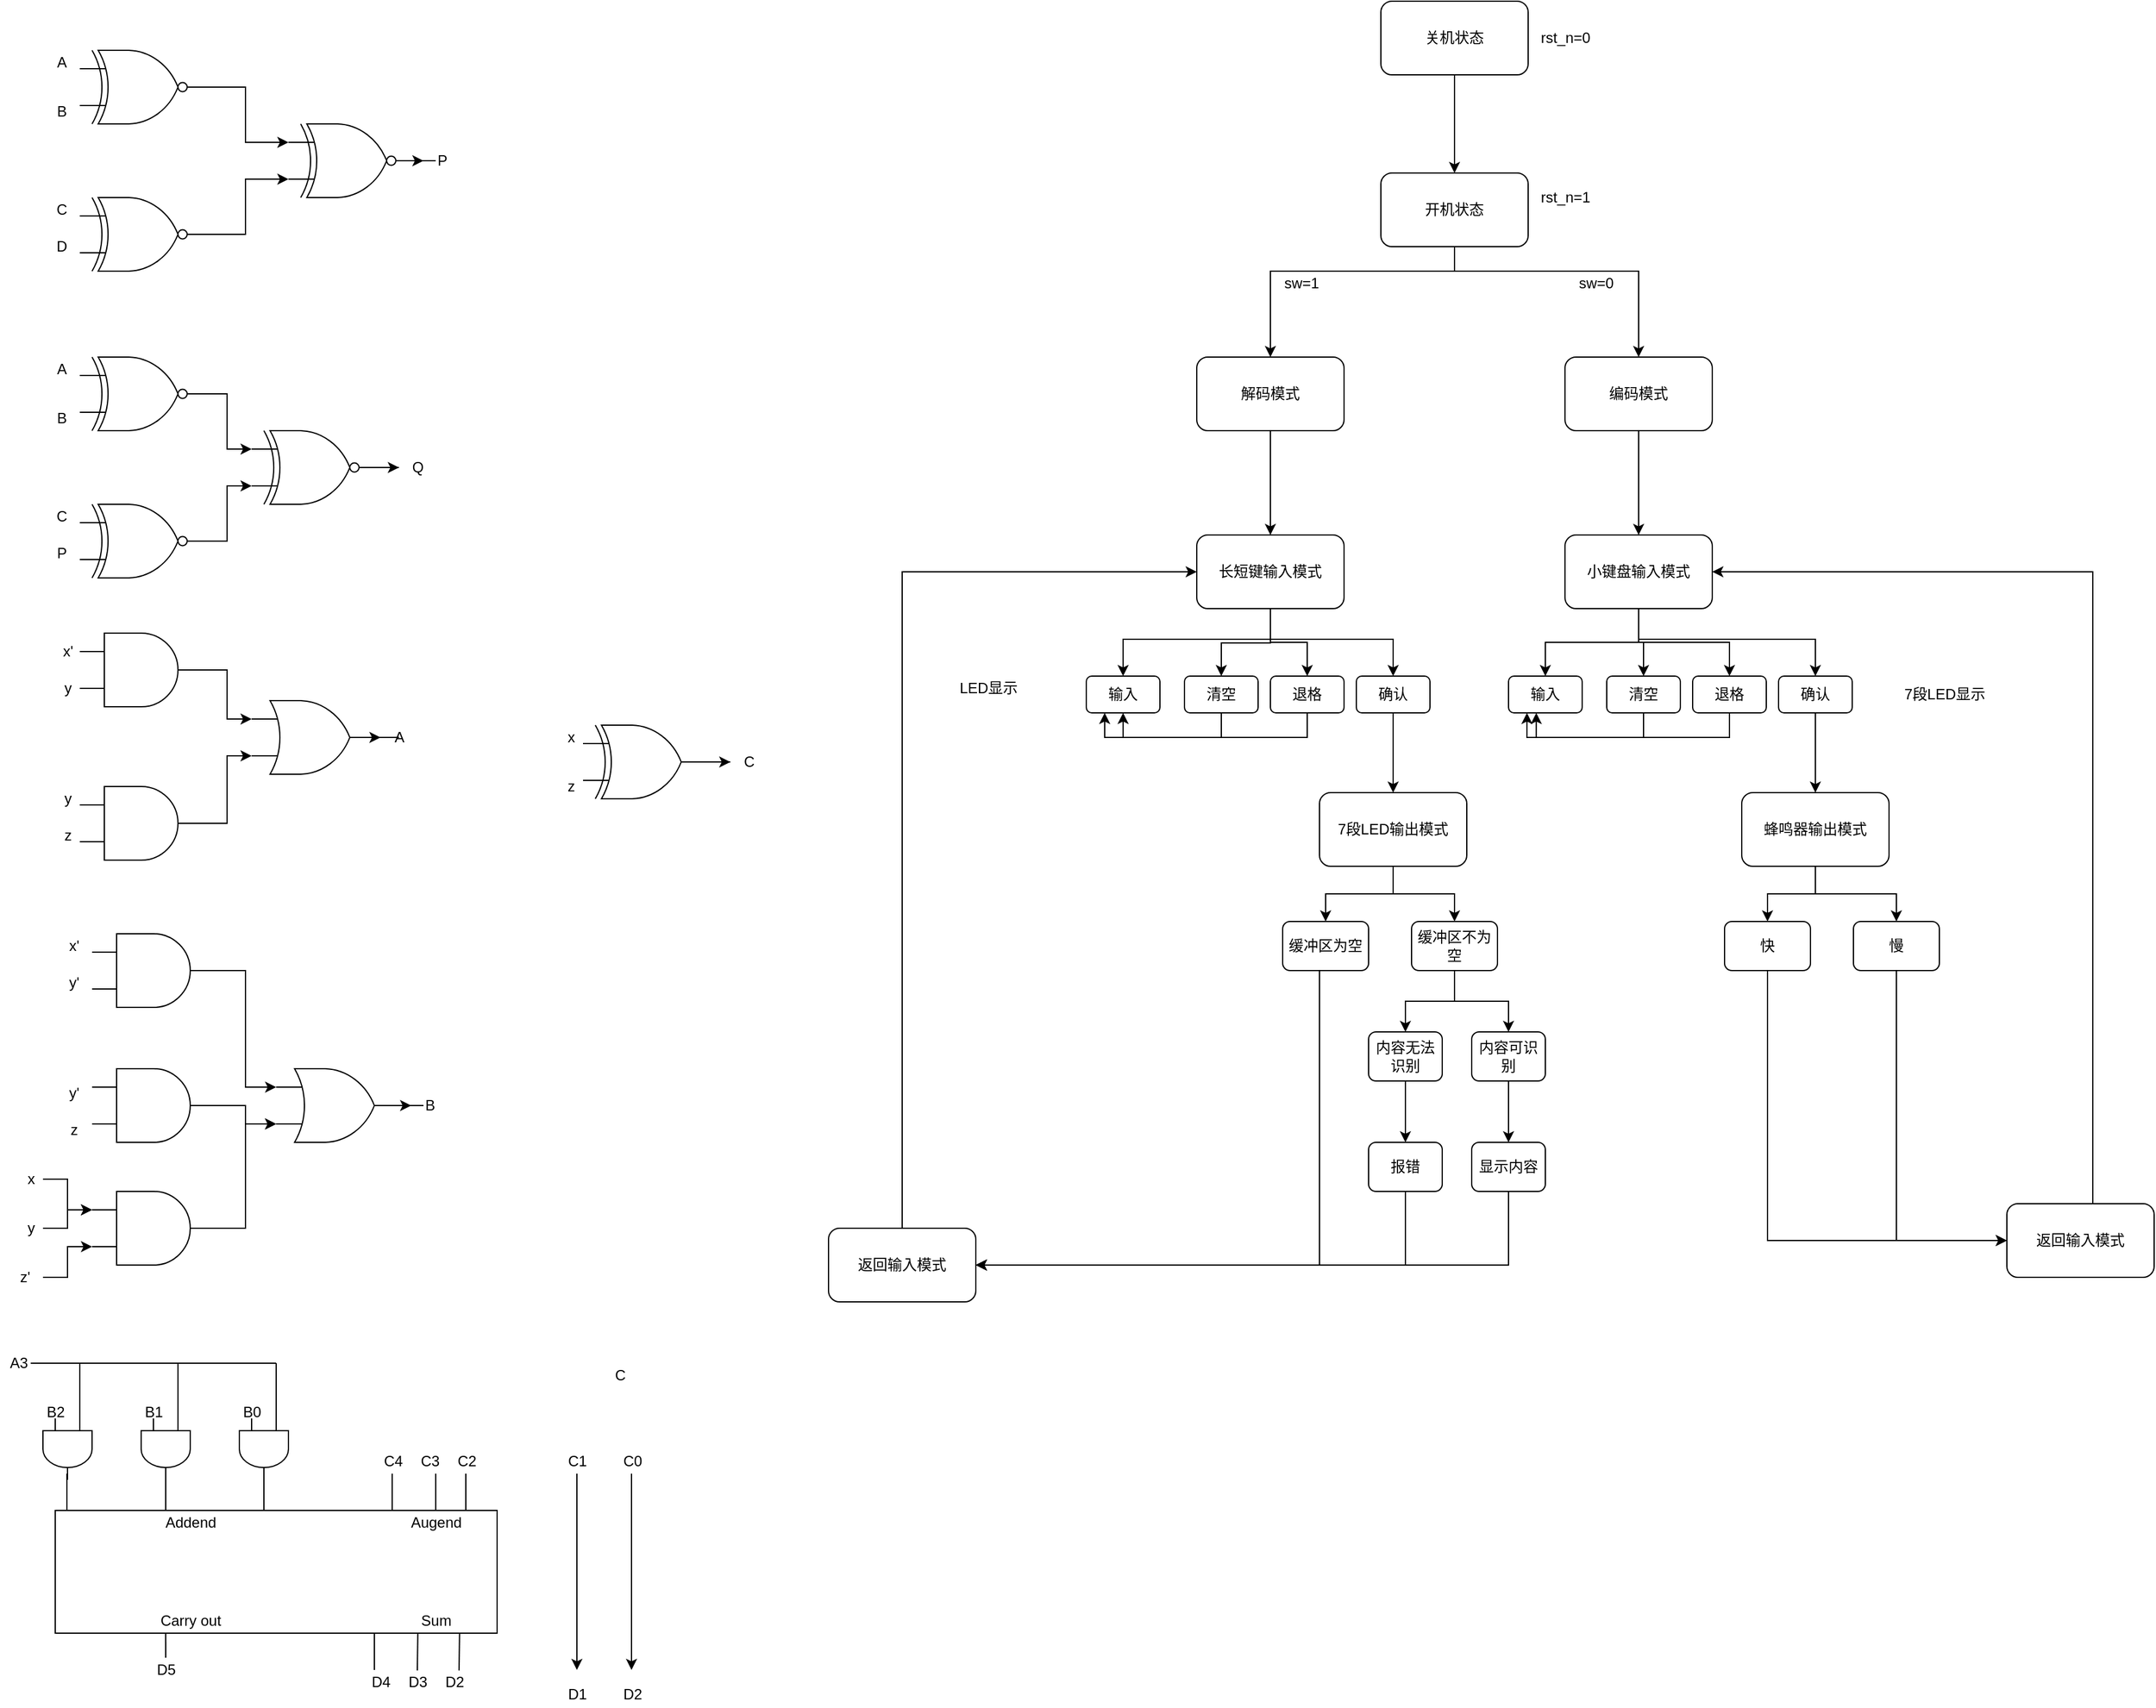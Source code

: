 <mxfile version="15.8.9" type="github">
  <diagram id="HOyGqZg31SvVwOIPDmei" name="Page-1">
    <mxGraphModel dx="1887" dy="556" grid="1" gridSize="10" guides="1" tooltips="1" connect="1" arrows="1" fold="1" page="1" pageScale="1" pageWidth="827" pageHeight="1169" math="0" shadow="0">
      <root>
        <mxCell id="0" />
        <mxCell id="1" parent="0" />
        <mxCell id="2spypk5fZ_alFXh8XVKF-3" value="" style="edgeStyle=orthogonalEdgeStyle;rounded=0;orthogonalLoop=1;jettySize=auto;html=1;" parent="1" source="2spypk5fZ_alFXh8XVKF-1" target="2spypk5fZ_alFXh8XVKF-2" edge="1">
          <mxGeometry relative="1" as="geometry" />
        </mxCell>
        <mxCell id="2spypk5fZ_alFXh8XVKF-1" value="关机状态" style="rounded=1;whiteSpace=wrap;html=1;" parent="1" vertex="1">
          <mxGeometry x="310" y="90" width="120" height="60" as="geometry" />
        </mxCell>
        <mxCell id="2spypk5fZ_alFXh8XVKF-8" style="edgeStyle=orthogonalEdgeStyle;rounded=0;orthogonalLoop=1;jettySize=auto;html=1;entryX=0.5;entryY=0;entryDx=0;entryDy=0;" parent="1" source="2spypk5fZ_alFXh8XVKF-2" target="2spypk5fZ_alFXh8XVKF-6" edge="1">
          <mxGeometry relative="1" as="geometry">
            <Array as="points">
              <mxPoint x="370" y="310" />
              <mxPoint x="220" y="310" />
            </Array>
          </mxGeometry>
        </mxCell>
        <mxCell id="2spypk5fZ_alFXh8XVKF-9" style="edgeStyle=orthogonalEdgeStyle;rounded=0;orthogonalLoop=1;jettySize=auto;html=1;entryX=0.5;entryY=0;entryDx=0;entryDy=0;" parent="1" source="2spypk5fZ_alFXh8XVKF-2" target="2spypk5fZ_alFXh8XVKF-7" edge="1">
          <mxGeometry relative="1" as="geometry">
            <Array as="points">
              <mxPoint x="370" y="310" />
              <mxPoint x="520" y="310" />
              <mxPoint x="520" y="380" />
            </Array>
          </mxGeometry>
        </mxCell>
        <mxCell id="2spypk5fZ_alFXh8XVKF-2" value="开机状态" style="whiteSpace=wrap;html=1;rounded=1;" parent="1" vertex="1">
          <mxGeometry x="310" y="230" width="120" height="60" as="geometry" />
        </mxCell>
        <mxCell id="2spypk5fZ_alFXh8XVKF-4" value="rst_n=0" style="text;html=1;align=center;verticalAlign=middle;resizable=0;points=[];autosize=1;strokeColor=none;fillColor=none;" parent="1" vertex="1">
          <mxGeometry x="430" y="110" width="60" height="20" as="geometry" />
        </mxCell>
        <mxCell id="2spypk5fZ_alFXh8XVKF-5" value="rst_n=1" style="text;html=1;align=center;verticalAlign=middle;resizable=0;points=[];autosize=1;strokeColor=none;fillColor=none;" parent="1" vertex="1">
          <mxGeometry x="430" y="240" width="60" height="20" as="geometry" />
        </mxCell>
        <mxCell id="2spypk5fZ_alFXh8XVKF-15" style="edgeStyle=orthogonalEdgeStyle;rounded=0;orthogonalLoop=1;jettySize=auto;html=1;entryX=0.5;entryY=0;entryDx=0;entryDy=0;" parent="1" source="2spypk5fZ_alFXh8XVKF-6" target="2spypk5fZ_alFXh8XVKF-12" edge="1">
          <mxGeometry relative="1" as="geometry" />
        </mxCell>
        <mxCell id="2spypk5fZ_alFXh8XVKF-6" value="解码模式" style="rounded=1;whiteSpace=wrap;html=1;" parent="1" vertex="1">
          <mxGeometry x="160" y="380" width="120" height="60" as="geometry" />
        </mxCell>
        <mxCell id="2spypk5fZ_alFXh8XVKF-16" style="edgeStyle=orthogonalEdgeStyle;rounded=0;orthogonalLoop=1;jettySize=auto;html=1;entryX=0.5;entryY=0;entryDx=0;entryDy=0;" parent="1" source="2spypk5fZ_alFXh8XVKF-7" target="2spypk5fZ_alFXh8XVKF-14" edge="1">
          <mxGeometry relative="1" as="geometry" />
        </mxCell>
        <mxCell id="2spypk5fZ_alFXh8XVKF-7" value="编码模式" style="rounded=1;whiteSpace=wrap;html=1;" parent="1" vertex="1">
          <mxGeometry x="460" y="380" width="120" height="60" as="geometry" />
        </mxCell>
        <mxCell id="2spypk5fZ_alFXh8XVKF-10" value="sw=1" style="text;html=1;align=center;verticalAlign=middle;resizable=0;points=[];autosize=1;strokeColor=none;fillColor=none;" parent="1" vertex="1">
          <mxGeometry x="220" y="310" width="50" height="20" as="geometry" />
        </mxCell>
        <mxCell id="2spypk5fZ_alFXh8XVKF-11" value="sw=0" style="text;html=1;align=center;verticalAlign=middle;resizable=0;points=[];autosize=1;strokeColor=none;fillColor=none;" parent="1" vertex="1">
          <mxGeometry x="460" y="310" width="50" height="20" as="geometry" />
        </mxCell>
        <mxCell id="2spypk5fZ_alFXh8XVKF-23" style="edgeStyle=orthogonalEdgeStyle;rounded=0;orthogonalLoop=1;jettySize=auto;html=1;entryX=0.5;entryY=0;entryDx=0;entryDy=0;" parent="1" source="2spypk5fZ_alFXh8XVKF-12" target="2spypk5fZ_alFXh8XVKF-17" edge="1">
          <mxGeometry relative="1" as="geometry">
            <Array as="points">
              <mxPoint x="220" y="610" />
              <mxPoint x="100" y="610" />
              <mxPoint x="100" y="640" />
            </Array>
          </mxGeometry>
        </mxCell>
        <mxCell id="2spypk5fZ_alFXh8XVKF-24" style="edgeStyle=orthogonalEdgeStyle;rounded=0;orthogonalLoop=1;jettySize=auto;html=1;entryX=0.5;entryY=0;entryDx=0;entryDy=0;" parent="1" source="2spypk5fZ_alFXh8XVKF-12" target="2spypk5fZ_alFXh8XVKF-20" edge="1">
          <mxGeometry relative="1" as="geometry">
            <Array as="points">
              <mxPoint x="220" y="610" />
              <mxPoint x="320" y="610" />
            </Array>
          </mxGeometry>
        </mxCell>
        <mxCell id="2spypk5fZ_alFXh8XVKF-25" style="edgeStyle=orthogonalEdgeStyle;rounded=0;orthogonalLoop=1;jettySize=auto;html=1;entryX=0.5;entryY=0;entryDx=0;entryDy=0;" parent="1" source="2spypk5fZ_alFXh8XVKF-12" target="2spypk5fZ_alFXh8XVKF-19" edge="1">
          <mxGeometry relative="1" as="geometry" />
        </mxCell>
        <mxCell id="2spypk5fZ_alFXh8XVKF-26" style="edgeStyle=orthogonalEdgeStyle;rounded=0;orthogonalLoop=1;jettySize=auto;html=1;entryX=0.5;entryY=0;entryDx=0;entryDy=0;" parent="1" source="2spypk5fZ_alFXh8XVKF-12" target="2spypk5fZ_alFXh8XVKF-18" edge="1">
          <mxGeometry relative="1" as="geometry">
            <Array as="points">
              <mxPoint x="220" y="613" />
              <mxPoint x="180" y="613" />
            </Array>
          </mxGeometry>
        </mxCell>
        <mxCell id="2spypk5fZ_alFXh8XVKF-12" value="长短键输入模式" style="rounded=1;whiteSpace=wrap;html=1;" parent="1" vertex="1">
          <mxGeometry x="160" y="525" width="120" height="60" as="geometry" />
        </mxCell>
        <mxCell id="2spypk5fZ_alFXh8XVKF-31" style="edgeStyle=orthogonalEdgeStyle;rounded=0;orthogonalLoop=1;jettySize=auto;html=1;entryX=0.5;entryY=0;entryDx=0;entryDy=0;" parent="1" source="2spypk5fZ_alFXh8XVKF-14" target="2spypk5fZ_alFXh8XVKF-27" edge="1">
          <mxGeometry relative="1" as="geometry" />
        </mxCell>
        <mxCell id="2spypk5fZ_alFXh8XVKF-32" style="edgeStyle=orthogonalEdgeStyle;rounded=0;orthogonalLoop=1;jettySize=auto;html=1;entryX=0.5;entryY=0;entryDx=0;entryDy=0;" parent="1" source="2spypk5fZ_alFXh8XVKF-14" target="2spypk5fZ_alFXh8XVKF-28" edge="1">
          <mxGeometry relative="1" as="geometry" />
        </mxCell>
        <mxCell id="2spypk5fZ_alFXh8XVKF-33" style="edgeStyle=orthogonalEdgeStyle;rounded=0;orthogonalLoop=1;jettySize=auto;html=1;entryX=0.5;entryY=0;entryDx=0;entryDy=0;" parent="1" source="2spypk5fZ_alFXh8XVKF-14" target="2spypk5fZ_alFXh8XVKF-29" edge="1">
          <mxGeometry relative="1" as="geometry" />
        </mxCell>
        <mxCell id="2spypk5fZ_alFXh8XVKF-34" style="edgeStyle=orthogonalEdgeStyle;rounded=0;orthogonalLoop=1;jettySize=auto;html=1;" parent="1" source="2spypk5fZ_alFXh8XVKF-14" target="2spypk5fZ_alFXh8XVKF-30" edge="1">
          <mxGeometry relative="1" as="geometry">
            <Array as="points">
              <mxPoint x="520" y="610" />
              <mxPoint x="664" y="610" />
            </Array>
          </mxGeometry>
        </mxCell>
        <mxCell id="2spypk5fZ_alFXh8XVKF-14" value="小键盘输入模式" style="rounded=1;whiteSpace=wrap;html=1;" parent="1" vertex="1">
          <mxGeometry x="460" y="525" width="120" height="60" as="geometry" />
        </mxCell>
        <mxCell id="2spypk5fZ_alFXh8XVKF-17" value="输入" style="rounded=1;whiteSpace=wrap;html=1;" parent="1" vertex="1">
          <mxGeometry x="70" y="640" width="60" height="30" as="geometry" />
        </mxCell>
        <mxCell id="2spypk5fZ_alFXh8XVKF-35" style="edgeStyle=orthogonalEdgeStyle;rounded=0;orthogonalLoop=1;jettySize=auto;html=1;entryX=0.5;entryY=1;entryDx=0;entryDy=0;" parent="1" source="2spypk5fZ_alFXh8XVKF-18" target="2spypk5fZ_alFXh8XVKF-17" edge="1">
          <mxGeometry relative="1" as="geometry">
            <Array as="points">
              <mxPoint x="180" y="690" />
              <mxPoint x="100" y="690" />
            </Array>
          </mxGeometry>
        </mxCell>
        <mxCell id="2spypk5fZ_alFXh8XVKF-18" value="清空" style="rounded=1;whiteSpace=wrap;html=1;" parent="1" vertex="1">
          <mxGeometry x="150" y="640" width="60" height="30" as="geometry" />
        </mxCell>
        <mxCell id="2spypk5fZ_alFXh8XVKF-36" style="edgeStyle=orthogonalEdgeStyle;rounded=0;orthogonalLoop=1;jettySize=auto;html=1;entryX=0.25;entryY=1;entryDx=0;entryDy=0;" parent="1" source="2spypk5fZ_alFXh8XVKF-19" target="2spypk5fZ_alFXh8XVKF-17" edge="1">
          <mxGeometry relative="1" as="geometry">
            <Array as="points">
              <mxPoint x="250" y="690" />
              <mxPoint x="85" y="690" />
            </Array>
          </mxGeometry>
        </mxCell>
        <mxCell id="2spypk5fZ_alFXh8XVKF-19" value="退格" style="rounded=1;whiteSpace=wrap;html=1;" parent="1" vertex="1">
          <mxGeometry x="220" y="640" width="60" height="30" as="geometry" />
        </mxCell>
        <mxCell id="2spypk5fZ_alFXh8XVKF-38" value="" style="edgeStyle=orthogonalEdgeStyle;rounded=0;orthogonalLoop=1;jettySize=auto;html=1;" parent="1" source="2spypk5fZ_alFXh8XVKF-20" target="2spypk5fZ_alFXh8XVKF-37" edge="1">
          <mxGeometry relative="1" as="geometry" />
        </mxCell>
        <mxCell id="2spypk5fZ_alFXh8XVKF-20" value="确认" style="rounded=1;whiteSpace=wrap;html=1;" parent="1" vertex="1">
          <mxGeometry x="290" y="640" width="60" height="30" as="geometry" />
        </mxCell>
        <mxCell id="2spypk5fZ_alFXh8XVKF-27" value="输入" style="rounded=1;whiteSpace=wrap;html=1;" parent="1" vertex="1">
          <mxGeometry x="414" y="640" width="60" height="30" as="geometry" />
        </mxCell>
        <mxCell id="2spypk5fZ_alFXh8XVKF-39" style="edgeStyle=orthogonalEdgeStyle;rounded=0;orthogonalLoop=1;jettySize=auto;html=1;entryX=0.377;entryY=1;entryDx=0;entryDy=0;entryPerimeter=0;" parent="1" source="2spypk5fZ_alFXh8XVKF-28" target="2spypk5fZ_alFXh8XVKF-27" edge="1">
          <mxGeometry relative="1" as="geometry">
            <Array as="points">
              <mxPoint x="524" y="690" />
              <mxPoint x="437" y="690" />
            </Array>
          </mxGeometry>
        </mxCell>
        <mxCell id="2spypk5fZ_alFXh8XVKF-28" value="清空" style="rounded=1;whiteSpace=wrap;html=1;" parent="1" vertex="1">
          <mxGeometry x="494" y="640" width="60" height="30" as="geometry" />
        </mxCell>
        <mxCell id="2spypk5fZ_alFXh8XVKF-40" style="edgeStyle=orthogonalEdgeStyle;rounded=0;orthogonalLoop=1;jettySize=auto;html=1;entryX=0.25;entryY=1;entryDx=0;entryDy=0;" parent="1" source="2spypk5fZ_alFXh8XVKF-29" target="2spypk5fZ_alFXh8XVKF-27" edge="1">
          <mxGeometry relative="1" as="geometry">
            <Array as="points">
              <mxPoint x="594" y="690" />
              <mxPoint x="429" y="690" />
            </Array>
          </mxGeometry>
        </mxCell>
        <mxCell id="2spypk5fZ_alFXh8XVKF-29" value="退格" style="rounded=1;whiteSpace=wrap;html=1;" parent="1" vertex="1">
          <mxGeometry x="564" y="640" width="60" height="30" as="geometry" />
        </mxCell>
        <mxCell id="2spypk5fZ_alFXh8XVKF-42" value="" style="edgeStyle=orthogonalEdgeStyle;rounded=0;orthogonalLoop=1;jettySize=auto;html=1;" parent="1" source="2spypk5fZ_alFXh8XVKF-30" target="2spypk5fZ_alFXh8XVKF-41" edge="1">
          <mxGeometry relative="1" as="geometry" />
        </mxCell>
        <mxCell id="2spypk5fZ_alFXh8XVKF-30" value="确认" style="rounded=1;whiteSpace=wrap;html=1;" parent="1" vertex="1">
          <mxGeometry x="634" y="640" width="60" height="30" as="geometry" />
        </mxCell>
        <mxCell id="2spypk5fZ_alFXh8XVKF-52" style="edgeStyle=orthogonalEdgeStyle;rounded=0;orthogonalLoop=1;jettySize=auto;html=1;entryX=0.5;entryY=0;entryDx=0;entryDy=0;" parent="1" source="2spypk5fZ_alFXh8XVKF-37" target="2spypk5fZ_alFXh8XVKF-43" edge="1">
          <mxGeometry relative="1" as="geometry" />
        </mxCell>
        <mxCell id="2spypk5fZ_alFXh8XVKF-53" style="edgeStyle=orthogonalEdgeStyle;rounded=0;orthogonalLoop=1;jettySize=auto;html=1;entryX=0.5;entryY=0;entryDx=0;entryDy=0;" parent="1" source="2spypk5fZ_alFXh8XVKF-37" target="2spypk5fZ_alFXh8XVKF-48" edge="1">
          <mxGeometry relative="1" as="geometry" />
        </mxCell>
        <mxCell id="2spypk5fZ_alFXh8XVKF-37" value="7段LED输出模式" style="whiteSpace=wrap;html=1;rounded=1;" parent="1" vertex="1">
          <mxGeometry x="260" y="735" width="120" height="60" as="geometry" />
        </mxCell>
        <mxCell id="2spypk5fZ_alFXh8XVKF-68" style="edgeStyle=orthogonalEdgeStyle;rounded=0;orthogonalLoop=1;jettySize=auto;html=1;entryX=0.5;entryY=0;entryDx=0;entryDy=0;" parent="1" source="2spypk5fZ_alFXh8XVKF-41" target="2spypk5fZ_alFXh8XVKF-50" edge="1">
          <mxGeometry relative="1" as="geometry" />
        </mxCell>
        <mxCell id="2spypk5fZ_alFXh8XVKF-69" style="edgeStyle=orthogonalEdgeStyle;rounded=0;orthogonalLoop=1;jettySize=auto;html=1;entryX=0.5;entryY=0;entryDx=0;entryDy=0;" parent="1" source="2spypk5fZ_alFXh8XVKF-41" target="2spypk5fZ_alFXh8XVKF-51" edge="1">
          <mxGeometry relative="1" as="geometry" />
        </mxCell>
        <mxCell id="2spypk5fZ_alFXh8XVKF-41" value="蜂鸣器输出模式" style="whiteSpace=wrap;html=1;rounded=1;" parent="1" vertex="1">
          <mxGeometry x="604" y="735" width="120" height="60" as="geometry" />
        </mxCell>
        <mxCell id="2spypk5fZ_alFXh8XVKF-75" style="edgeStyle=orthogonalEdgeStyle;rounded=0;orthogonalLoop=1;jettySize=auto;html=1;entryX=1;entryY=0.5;entryDx=0;entryDy=0;" parent="1" source="2spypk5fZ_alFXh8XVKF-43" target="2spypk5fZ_alFXh8XVKF-64" edge="1">
          <mxGeometry relative="1" as="geometry">
            <Array as="points">
              <mxPoint x="260" y="1120" />
            </Array>
          </mxGeometry>
        </mxCell>
        <mxCell id="2spypk5fZ_alFXh8XVKF-43" value="缓冲区为空" style="rounded=1;whiteSpace=wrap;html=1;" parent="1" vertex="1">
          <mxGeometry x="230" y="840" width="70" height="40" as="geometry" />
        </mxCell>
        <mxCell id="2spypk5fZ_alFXh8XVKF-56" style="edgeStyle=orthogonalEdgeStyle;rounded=0;orthogonalLoop=1;jettySize=auto;html=1;entryX=0.5;entryY=0;entryDx=0;entryDy=0;" parent="1" source="2spypk5fZ_alFXh8XVKF-48" target="2spypk5fZ_alFXh8XVKF-54" edge="1">
          <mxGeometry relative="1" as="geometry" />
        </mxCell>
        <mxCell id="2spypk5fZ_alFXh8XVKF-57" style="edgeStyle=orthogonalEdgeStyle;rounded=0;orthogonalLoop=1;jettySize=auto;html=1;entryX=0.5;entryY=0;entryDx=0;entryDy=0;" parent="1" source="2spypk5fZ_alFXh8XVKF-48" target="2spypk5fZ_alFXh8XVKF-55" edge="1">
          <mxGeometry relative="1" as="geometry" />
        </mxCell>
        <mxCell id="2spypk5fZ_alFXh8XVKF-48" value="缓冲区不为空" style="rounded=1;whiteSpace=wrap;html=1;" parent="1" vertex="1">
          <mxGeometry x="335" y="840" width="70" height="40" as="geometry" />
        </mxCell>
        <mxCell id="2spypk5fZ_alFXh8XVKF-72" style="edgeStyle=orthogonalEdgeStyle;rounded=0;orthogonalLoop=1;jettySize=auto;html=1;entryX=0;entryY=0.5;entryDx=0;entryDy=0;" parent="1" source="2spypk5fZ_alFXh8XVKF-50" target="2spypk5fZ_alFXh8XVKF-70" edge="1">
          <mxGeometry relative="1" as="geometry">
            <Array as="points">
              <mxPoint x="625" y="1100" />
            </Array>
          </mxGeometry>
        </mxCell>
        <mxCell id="2spypk5fZ_alFXh8XVKF-50" value="快" style="rounded=1;whiteSpace=wrap;html=1;" parent="1" vertex="1">
          <mxGeometry x="590" y="840" width="70" height="40" as="geometry" />
        </mxCell>
        <mxCell id="2spypk5fZ_alFXh8XVKF-73" style="edgeStyle=orthogonalEdgeStyle;rounded=0;orthogonalLoop=1;jettySize=auto;html=1;entryX=0;entryY=0.5;entryDx=0;entryDy=0;" parent="1" source="2spypk5fZ_alFXh8XVKF-51" target="2spypk5fZ_alFXh8XVKF-70" edge="1">
          <mxGeometry relative="1" as="geometry">
            <Array as="points">
              <mxPoint x="730" y="1100" />
            </Array>
          </mxGeometry>
        </mxCell>
        <mxCell id="2spypk5fZ_alFXh8XVKF-51" value="慢" style="rounded=1;whiteSpace=wrap;html=1;" parent="1" vertex="1">
          <mxGeometry x="695" y="840" width="70" height="40" as="geometry" />
        </mxCell>
        <mxCell id="2spypk5fZ_alFXh8XVKF-61" style="edgeStyle=orthogonalEdgeStyle;rounded=0;orthogonalLoop=1;jettySize=auto;html=1;entryX=0.5;entryY=0;entryDx=0;entryDy=0;" parent="1" source="2spypk5fZ_alFXh8XVKF-54" target="2spypk5fZ_alFXh8XVKF-58" edge="1">
          <mxGeometry relative="1" as="geometry" />
        </mxCell>
        <mxCell id="2spypk5fZ_alFXh8XVKF-54" value="内容无法识别" style="rounded=1;whiteSpace=wrap;html=1;" parent="1" vertex="1">
          <mxGeometry x="300" y="930" width="60" height="40" as="geometry" />
        </mxCell>
        <mxCell id="2spypk5fZ_alFXh8XVKF-62" style="edgeStyle=orthogonalEdgeStyle;rounded=0;orthogonalLoop=1;jettySize=auto;html=1;entryX=0.5;entryY=0;entryDx=0;entryDy=0;" parent="1" source="2spypk5fZ_alFXh8XVKF-55" target="2spypk5fZ_alFXh8XVKF-60" edge="1">
          <mxGeometry relative="1" as="geometry" />
        </mxCell>
        <mxCell id="2spypk5fZ_alFXh8XVKF-55" value="内容可识别" style="rounded=1;whiteSpace=wrap;html=1;" parent="1" vertex="1">
          <mxGeometry x="384" y="930" width="60" height="40" as="geometry" />
        </mxCell>
        <mxCell id="2spypk5fZ_alFXh8XVKF-65" style="edgeStyle=orthogonalEdgeStyle;rounded=0;orthogonalLoop=1;jettySize=auto;html=1;entryX=1;entryY=0.5;entryDx=0;entryDy=0;" parent="1" source="2spypk5fZ_alFXh8XVKF-58" target="2spypk5fZ_alFXh8XVKF-64" edge="1">
          <mxGeometry relative="1" as="geometry">
            <Array as="points">
              <mxPoint x="330" y="1120" />
            </Array>
          </mxGeometry>
        </mxCell>
        <mxCell id="2spypk5fZ_alFXh8XVKF-58" value="报错" style="rounded=1;whiteSpace=wrap;html=1;" parent="1" vertex="1">
          <mxGeometry x="300" y="1020" width="60" height="40" as="geometry" />
        </mxCell>
        <mxCell id="2spypk5fZ_alFXh8XVKF-66" style="edgeStyle=orthogonalEdgeStyle;rounded=0;orthogonalLoop=1;jettySize=auto;html=1;entryX=1;entryY=0.5;entryDx=0;entryDy=0;" parent="1" source="2spypk5fZ_alFXh8XVKF-60" target="2spypk5fZ_alFXh8XVKF-64" edge="1">
          <mxGeometry relative="1" as="geometry">
            <Array as="points">
              <mxPoint x="414" y="1120" />
            </Array>
          </mxGeometry>
        </mxCell>
        <mxCell id="2spypk5fZ_alFXh8XVKF-60" value="显示内容" style="rounded=1;whiteSpace=wrap;html=1;" parent="1" vertex="1">
          <mxGeometry x="384" y="1020" width="60" height="40" as="geometry" />
        </mxCell>
        <mxCell id="2spypk5fZ_alFXh8XVKF-67" style="edgeStyle=orthogonalEdgeStyle;rounded=0;orthogonalLoop=1;jettySize=auto;html=1;entryX=0;entryY=0.5;entryDx=0;entryDy=0;" parent="1" source="2spypk5fZ_alFXh8XVKF-64" target="2spypk5fZ_alFXh8XVKF-12" edge="1">
          <mxGeometry relative="1" as="geometry">
            <Array as="points">
              <mxPoint x="-80" y="555" />
            </Array>
          </mxGeometry>
        </mxCell>
        <mxCell id="2spypk5fZ_alFXh8XVKF-64" value="返回输入模式" style="rounded=1;whiteSpace=wrap;html=1;" parent="1" vertex="1">
          <mxGeometry x="-140" y="1090" width="120" height="60" as="geometry" />
        </mxCell>
        <mxCell id="2spypk5fZ_alFXh8XVKF-74" style="edgeStyle=orthogonalEdgeStyle;rounded=0;orthogonalLoop=1;jettySize=auto;html=1;entryX=1;entryY=0.5;entryDx=0;entryDy=0;" parent="1" source="2spypk5fZ_alFXh8XVKF-70" target="2spypk5fZ_alFXh8XVKF-14" edge="1">
          <mxGeometry relative="1" as="geometry">
            <Array as="points">
              <mxPoint x="890" y="555" />
            </Array>
          </mxGeometry>
        </mxCell>
        <mxCell id="2spypk5fZ_alFXh8XVKF-70" value="返回输入模式" style="rounded=1;whiteSpace=wrap;html=1;" parent="1" vertex="1">
          <mxGeometry x="820" y="1070" width="120" height="60" as="geometry" />
        </mxCell>
        <mxCell id="2spypk5fZ_alFXh8XVKF-76" value="LED显示" style="text;html=1;align=center;verticalAlign=middle;resizable=0;points=[];autosize=1;strokeColor=none;fillColor=none;" parent="1" vertex="1">
          <mxGeometry x="-45" y="640" width="70" height="20" as="geometry" />
        </mxCell>
        <mxCell id="2spypk5fZ_alFXh8XVKF-77" value="7段LED显示" style="text;html=1;align=center;verticalAlign=middle;resizable=0;points=[];autosize=1;strokeColor=none;fillColor=none;" parent="1" vertex="1">
          <mxGeometry x="724" y="645" width="90" height="20" as="geometry" />
        </mxCell>
        <mxCell id="EskCLJCr_Wl9IF_5nc5p-11" style="edgeStyle=orthogonalEdgeStyle;rounded=0;orthogonalLoop=1;jettySize=auto;html=1;exitX=1;exitY=0.5;exitDx=0;exitDy=0;exitPerimeter=0;entryX=0;entryY=0.25;entryDx=0;entryDy=0;entryPerimeter=0;" edge="1" parent="1" source="EskCLJCr_Wl9IF_5nc5p-1" target="EskCLJCr_Wl9IF_5nc5p-10">
          <mxGeometry relative="1" as="geometry" />
        </mxCell>
        <mxCell id="EskCLJCr_Wl9IF_5nc5p-1" value="" style="verticalLabelPosition=bottom;shadow=0;dashed=0;align=center;html=1;verticalAlign=top;shape=mxgraph.electrical.logic_gates.logic_gate;operation=xor;negating=1;negSize=0.15;" vertex="1" parent="1">
          <mxGeometry x="-750" y="130" width="100" height="60" as="geometry" />
        </mxCell>
        <mxCell id="EskCLJCr_Wl9IF_5nc5p-12" style="edgeStyle=orthogonalEdgeStyle;rounded=0;orthogonalLoop=1;jettySize=auto;html=1;exitX=1;exitY=0.5;exitDx=0;exitDy=0;exitPerimeter=0;entryX=0;entryY=0.75;entryDx=0;entryDy=0;entryPerimeter=0;" edge="1" parent="1" source="EskCLJCr_Wl9IF_5nc5p-2" target="EskCLJCr_Wl9IF_5nc5p-10">
          <mxGeometry relative="1" as="geometry" />
        </mxCell>
        <mxCell id="EskCLJCr_Wl9IF_5nc5p-2" value="" style="verticalLabelPosition=bottom;shadow=0;dashed=0;align=center;html=1;verticalAlign=top;shape=mxgraph.electrical.logic_gates.logic_gate;operation=xor;negating=1;negSize=0.15;" vertex="1" parent="1">
          <mxGeometry x="-750" y="250" width="100" height="60" as="geometry" />
        </mxCell>
        <mxCell id="EskCLJCr_Wl9IF_5nc5p-19" style="edgeStyle=orthogonalEdgeStyle;rounded=0;orthogonalLoop=1;jettySize=auto;html=1;exitX=1;exitY=0.5;exitDx=0;exitDy=0;exitPerimeter=0;entryX=0;entryY=0.25;entryDx=0;entryDy=0;entryPerimeter=0;" edge="1" parent="1" source="EskCLJCr_Wl9IF_5nc5p-3" target="EskCLJCr_Wl9IF_5nc5p-18">
          <mxGeometry relative="1" as="geometry" />
        </mxCell>
        <mxCell id="EskCLJCr_Wl9IF_5nc5p-3" value="" style="verticalLabelPosition=bottom;shadow=0;dashed=0;align=center;html=1;verticalAlign=top;shape=mxgraph.electrical.logic_gates.logic_gate;operation=xor;negating=1;negSize=0.15;" vertex="1" parent="1">
          <mxGeometry x="-750" y="380" width="100" height="60" as="geometry" />
        </mxCell>
        <mxCell id="EskCLJCr_Wl9IF_5nc5p-20" style="edgeStyle=orthogonalEdgeStyle;rounded=0;orthogonalLoop=1;jettySize=auto;html=1;exitX=1;exitY=0.5;exitDx=0;exitDy=0;exitPerimeter=0;entryX=0;entryY=0.75;entryDx=0;entryDy=0;entryPerimeter=0;" edge="1" parent="1" source="EskCLJCr_Wl9IF_5nc5p-4" target="EskCLJCr_Wl9IF_5nc5p-18">
          <mxGeometry relative="1" as="geometry" />
        </mxCell>
        <mxCell id="EskCLJCr_Wl9IF_5nc5p-4" value="" style="verticalLabelPosition=bottom;shadow=0;dashed=0;align=center;html=1;verticalAlign=top;shape=mxgraph.electrical.logic_gates.logic_gate;operation=xor;negating=1;negSize=0.15;" vertex="1" parent="1">
          <mxGeometry x="-750" y="500" width="100" height="60" as="geometry" />
        </mxCell>
        <mxCell id="EskCLJCr_Wl9IF_5nc5p-5" value="A" style="text;html=1;align=center;verticalAlign=middle;resizable=0;points=[];autosize=1;strokeColor=none;fillColor=none;" vertex="1" parent="1">
          <mxGeometry x="-780" y="130" width="30" height="20" as="geometry" />
        </mxCell>
        <mxCell id="EskCLJCr_Wl9IF_5nc5p-6" value="B" style="text;html=1;align=center;verticalAlign=middle;resizable=0;points=[];autosize=1;strokeColor=none;fillColor=none;" vertex="1" parent="1">
          <mxGeometry x="-780" y="170" width="30" height="20" as="geometry" />
        </mxCell>
        <mxCell id="EskCLJCr_Wl9IF_5nc5p-7" value="P" style="text;html=1;align=center;verticalAlign=middle;resizable=0;points=[];autosize=1;strokeColor=none;fillColor=none;" vertex="1" parent="1">
          <mxGeometry x="-470" y="210" width="30" height="20" as="geometry" />
        </mxCell>
        <mxCell id="EskCLJCr_Wl9IF_5nc5p-8" value="D" style="text;html=1;align=center;verticalAlign=middle;resizable=0;points=[];autosize=1;strokeColor=none;fillColor=none;" vertex="1" parent="1">
          <mxGeometry x="-780" y="280" width="30" height="20" as="geometry" />
        </mxCell>
        <mxCell id="EskCLJCr_Wl9IF_5nc5p-9" value="C" style="text;html=1;align=center;verticalAlign=middle;resizable=0;points=[];autosize=1;strokeColor=none;fillColor=none;" vertex="1" parent="1">
          <mxGeometry x="-780" y="250" width="30" height="20" as="geometry" />
        </mxCell>
        <mxCell id="EskCLJCr_Wl9IF_5nc5p-13" style="edgeStyle=orthogonalEdgeStyle;rounded=0;orthogonalLoop=1;jettySize=auto;html=1;exitX=1;exitY=0.5;exitDx=0;exitDy=0;exitPerimeter=0;" edge="1" parent="1" source="EskCLJCr_Wl9IF_5nc5p-10" target="EskCLJCr_Wl9IF_5nc5p-7">
          <mxGeometry relative="1" as="geometry" />
        </mxCell>
        <mxCell id="EskCLJCr_Wl9IF_5nc5p-10" value="" style="verticalLabelPosition=bottom;shadow=0;dashed=0;align=center;html=1;verticalAlign=top;shape=mxgraph.electrical.logic_gates.logic_gate;operation=xor;negating=1;negSize=0.15;" vertex="1" parent="1">
          <mxGeometry x="-580" y="190" width="100" height="60" as="geometry" />
        </mxCell>
        <mxCell id="EskCLJCr_Wl9IF_5nc5p-14" value="A" style="text;html=1;align=center;verticalAlign=middle;resizable=0;points=[];autosize=1;strokeColor=none;fillColor=none;" vertex="1" parent="1">
          <mxGeometry x="-780" y="380" width="30" height="20" as="geometry" />
        </mxCell>
        <mxCell id="EskCLJCr_Wl9IF_5nc5p-15" value="B" style="text;html=1;align=center;verticalAlign=middle;resizable=0;points=[];autosize=1;strokeColor=none;fillColor=none;" vertex="1" parent="1">
          <mxGeometry x="-780" y="420" width="30" height="20" as="geometry" />
        </mxCell>
        <mxCell id="EskCLJCr_Wl9IF_5nc5p-16" value="P" style="text;html=1;align=center;verticalAlign=middle;resizable=0;points=[];autosize=1;strokeColor=none;fillColor=none;" vertex="1" parent="1">
          <mxGeometry x="-780" y="530" width="30" height="20" as="geometry" />
        </mxCell>
        <mxCell id="EskCLJCr_Wl9IF_5nc5p-17" value="C" style="text;html=1;align=center;verticalAlign=middle;resizable=0;points=[];autosize=1;strokeColor=none;fillColor=none;" vertex="1" parent="1">
          <mxGeometry x="-780" y="500" width="30" height="20" as="geometry" />
        </mxCell>
        <mxCell id="EskCLJCr_Wl9IF_5nc5p-23" style="edgeStyle=orthogonalEdgeStyle;rounded=0;orthogonalLoop=1;jettySize=auto;html=1;exitX=1;exitY=0.5;exitDx=0;exitDy=0;exitPerimeter=0;" edge="1" parent="1" source="EskCLJCr_Wl9IF_5nc5p-18" target="EskCLJCr_Wl9IF_5nc5p-21">
          <mxGeometry relative="1" as="geometry" />
        </mxCell>
        <mxCell id="EskCLJCr_Wl9IF_5nc5p-18" value="" style="verticalLabelPosition=bottom;shadow=0;dashed=0;align=center;html=1;verticalAlign=top;shape=mxgraph.electrical.logic_gates.logic_gate;operation=xor;negating=1;negSize=0.15;" vertex="1" parent="1">
          <mxGeometry x="-610" y="440" width="100" height="60" as="geometry" />
        </mxCell>
        <mxCell id="EskCLJCr_Wl9IF_5nc5p-21" value="Q" style="text;html=1;align=center;verticalAlign=middle;resizable=0;points=[];autosize=1;strokeColor=none;fillColor=none;" vertex="1" parent="1">
          <mxGeometry x="-490" y="460" width="30" height="20" as="geometry" />
        </mxCell>
        <mxCell id="EskCLJCr_Wl9IF_5nc5p-31" style="edgeStyle=orthogonalEdgeStyle;rounded=0;orthogonalLoop=1;jettySize=auto;html=1;exitX=1;exitY=0.5;exitDx=0;exitDy=0;exitPerimeter=0;entryX=0;entryY=0.25;entryDx=0;entryDy=0;entryPerimeter=0;" edge="1" parent="1" source="EskCLJCr_Wl9IF_5nc5p-24" target="EskCLJCr_Wl9IF_5nc5p-26">
          <mxGeometry relative="1" as="geometry" />
        </mxCell>
        <mxCell id="EskCLJCr_Wl9IF_5nc5p-24" value="" style="verticalLabelPosition=bottom;shadow=0;dashed=0;align=center;html=1;verticalAlign=top;shape=mxgraph.electrical.logic_gates.logic_gate;operation=and;" vertex="1" parent="1">
          <mxGeometry x="-750" y="605" width="100" height="60" as="geometry" />
        </mxCell>
        <mxCell id="EskCLJCr_Wl9IF_5nc5p-33" style="edgeStyle=orthogonalEdgeStyle;rounded=0;orthogonalLoop=1;jettySize=auto;html=1;exitX=1;exitY=0.5;exitDx=0;exitDy=0;exitPerimeter=0;entryX=0;entryY=0.75;entryDx=0;entryDy=0;entryPerimeter=0;" edge="1" parent="1" source="EskCLJCr_Wl9IF_5nc5p-25" target="EskCLJCr_Wl9IF_5nc5p-26">
          <mxGeometry relative="1" as="geometry" />
        </mxCell>
        <mxCell id="EskCLJCr_Wl9IF_5nc5p-25" value="" style="verticalLabelPosition=bottom;shadow=0;dashed=0;align=center;html=1;verticalAlign=top;shape=mxgraph.electrical.logic_gates.logic_gate;operation=and;" vertex="1" parent="1">
          <mxGeometry x="-750" y="730" width="100" height="60" as="geometry" />
        </mxCell>
        <mxCell id="EskCLJCr_Wl9IF_5nc5p-35" style="edgeStyle=orthogonalEdgeStyle;rounded=0;orthogonalLoop=1;jettySize=auto;html=1;exitX=1;exitY=0.5;exitDx=0;exitDy=0;exitPerimeter=0;" edge="1" parent="1" source="EskCLJCr_Wl9IF_5nc5p-26" target="EskCLJCr_Wl9IF_5nc5p-34">
          <mxGeometry relative="1" as="geometry" />
        </mxCell>
        <mxCell id="EskCLJCr_Wl9IF_5nc5p-26" value="" style="verticalLabelPosition=bottom;shadow=0;dashed=0;align=center;html=1;verticalAlign=top;shape=mxgraph.electrical.logic_gates.logic_gate;operation=or;" vertex="1" parent="1">
          <mxGeometry x="-610" y="660" width="100" height="60" as="geometry" />
        </mxCell>
        <mxCell id="EskCLJCr_Wl9IF_5nc5p-27" value="x&#39;" style="text;html=1;align=center;verticalAlign=middle;resizable=0;points=[];autosize=1;strokeColor=none;fillColor=none;" vertex="1" parent="1">
          <mxGeometry x="-775" y="610" width="30" height="20" as="geometry" />
        </mxCell>
        <mxCell id="EskCLJCr_Wl9IF_5nc5p-28" value="y" style="text;html=1;align=center;verticalAlign=middle;resizable=0;points=[];autosize=1;strokeColor=none;fillColor=none;" vertex="1" parent="1">
          <mxGeometry x="-770" y="640" width="20" height="20" as="geometry" />
        </mxCell>
        <mxCell id="EskCLJCr_Wl9IF_5nc5p-29" value="y" style="text;html=1;align=center;verticalAlign=middle;resizable=0;points=[];autosize=1;strokeColor=none;fillColor=none;" vertex="1" parent="1">
          <mxGeometry x="-770" y="730" width="20" height="20" as="geometry" />
        </mxCell>
        <mxCell id="EskCLJCr_Wl9IF_5nc5p-30" value="z" style="text;html=1;align=center;verticalAlign=middle;resizable=0;points=[];autosize=1;strokeColor=none;fillColor=none;" vertex="1" parent="1">
          <mxGeometry x="-770" y="760" width="20" height="20" as="geometry" />
        </mxCell>
        <mxCell id="EskCLJCr_Wl9IF_5nc5p-34" value="A" style="text;html=1;align=center;verticalAlign=middle;resizable=0;points=[];autosize=1;strokeColor=none;fillColor=none;" vertex="1" parent="1">
          <mxGeometry x="-505" y="680" width="30" height="20" as="geometry" />
        </mxCell>
        <mxCell id="EskCLJCr_Wl9IF_5nc5p-51" style="edgeStyle=orthogonalEdgeStyle;rounded=0;orthogonalLoop=1;jettySize=auto;html=1;exitX=1;exitY=0.5;exitDx=0;exitDy=0;exitPerimeter=0;entryX=0;entryY=0.25;entryDx=0;entryDy=0;entryPerimeter=0;" edge="1" parent="1" source="EskCLJCr_Wl9IF_5nc5p-36" target="EskCLJCr_Wl9IF_5nc5p-39">
          <mxGeometry relative="1" as="geometry" />
        </mxCell>
        <mxCell id="EskCLJCr_Wl9IF_5nc5p-36" value="" style="verticalLabelPosition=bottom;shadow=0;dashed=0;align=center;html=1;verticalAlign=top;shape=mxgraph.electrical.logic_gates.logic_gate;operation=and;" vertex="1" parent="1">
          <mxGeometry x="-740" y="850" width="100" height="60" as="geometry" />
        </mxCell>
        <mxCell id="EskCLJCr_Wl9IF_5nc5p-52" style="edgeStyle=orthogonalEdgeStyle;rounded=0;orthogonalLoop=1;jettySize=auto;html=1;exitX=1;exitY=0.5;exitDx=0;exitDy=0;exitPerimeter=0;entryX=0;entryY=0.75;entryDx=0;entryDy=0;entryPerimeter=0;" edge="1" parent="1" source="EskCLJCr_Wl9IF_5nc5p-37" target="EskCLJCr_Wl9IF_5nc5p-39">
          <mxGeometry relative="1" as="geometry" />
        </mxCell>
        <mxCell id="EskCLJCr_Wl9IF_5nc5p-37" value="" style="verticalLabelPosition=bottom;shadow=0;dashed=0;align=center;html=1;verticalAlign=top;shape=mxgraph.electrical.logic_gates.logic_gate;operation=and;" vertex="1" parent="1">
          <mxGeometry x="-740" y="960" width="100" height="60" as="geometry" />
        </mxCell>
        <mxCell id="EskCLJCr_Wl9IF_5nc5p-55" style="edgeStyle=orthogonalEdgeStyle;rounded=0;orthogonalLoop=1;jettySize=auto;html=1;entryX=0;entryY=0.75;entryDx=0;entryDy=0;entryPerimeter=0;" edge="1" parent="1" source="EskCLJCr_Wl9IF_5nc5p-38" target="EskCLJCr_Wl9IF_5nc5p-39">
          <mxGeometry relative="1" as="geometry" />
        </mxCell>
        <mxCell id="EskCLJCr_Wl9IF_5nc5p-38" value="" style="verticalLabelPosition=bottom;shadow=0;dashed=0;align=center;html=1;verticalAlign=top;shape=mxgraph.electrical.logic_gates.logic_gate;operation=and;" vertex="1" parent="1">
          <mxGeometry x="-740" y="1060" width="100" height="60" as="geometry" />
        </mxCell>
        <mxCell id="EskCLJCr_Wl9IF_5nc5p-57" style="edgeStyle=orthogonalEdgeStyle;rounded=0;orthogonalLoop=1;jettySize=auto;html=1;exitX=1;exitY=0.5;exitDx=0;exitDy=0;exitPerimeter=0;" edge="1" parent="1" source="EskCLJCr_Wl9IF_5nc5p-39" target="EskCLJCr_Wl9IF_5nc5p-56">
          <mxGeometry relative="1" as="geometry" />
        </mxCell>
        <mxCell id="EskCLJCr_Wl9IF_5nc5p-39" value="" style="verticalLabelPosition=bottom;shadow=0;dashed=0;align=center;html=1;verticalAlign=top;shape=mxgraph.electrical.logic_gates.logic_gate;operation=or;" vertex="1" parent="1">
          <mxGeometry x="-590" y="960" width="100" height="60" as="geometry" />
        </mxCell>
        <mxCell id="EskCLJCr_Wl9IF_5nc5p-40" value="x&#39;" style="text;html=1;align=center;verticalAlign=middle;resizable=0;points=[];autosize=1;strokeColor=none;fillColor=none;" vertex="1" parent="1">
          <mxGeometry x="-770" y="850" width="30" height="20" as="geometry" />
        </mxCell>
        <mxCell id="EskCLJCr_Wl9IF_5nc5p-41" value="y&#39;" style="text;html=1;align=center;verticalAlign=middle;resizable=0;points=[];autosize=1;strokeColor=none;fillColor=none;" vertex="1" parent="1">
          <mxGeometry x="-770" y="880" width="30" height="20" as="geometry" />
        </mxCell>
        <mxCell id="EskCLJCr_Wl9IF_5nc5p-42" value="y&#39;" style="text;html=1;align=center;verticalAlign=middle;resizable=0;points=[];autosize=1;strokeColor=none;fillColor=none;" vertex="1" parent="1">
          <mxGeometry x="-770" y="970" width="30" height="20" as="geometry" />
        </mxCell>
        <mxCell id="EskCLJCr_Wl9IF_5nc5p-43" value="z" style="text;html=1;align=center;verticalAlign=middle;resizable=0;points=[];autosize=1;strokeColor=none;fillColor=none;" vertex="1" parent="1">
          <mxGeometry x="-765" y="1000" width="20" height="20" as="geometry" />
        </mxCell>
        <mxCell id="EskCLJCr_Wl9IF_5nc5p-49" style="edgeStyle=orthogonalEdgeStyle;rounded=0;orthogonalLoop=1;jettySize=auto;html=1;entryX=0;entryY=0.25;entryDx=0;entryDy=0;entryPerimeter=0;" edge="1" parent="1" source="EskCLJCr_Wl9IF_5nc5p-44" target="EskCLJCr_Wl9IF_5nc5p-38">
          <mxGeometry relative="1" as="geometry" />
        </mxCell>
        <mxCell id="EskCLJCr_Wl9IF_5nc5p-44" value="y" style="text;html=1;align=center;verticalAlign=middle;resizable=0;points=[];autosize=1;strokeColor=none;fillColor=none;" vertex="1" parent="1">
          <mxGeometry x="-800" y="1080" width="20" height="20" as="geometry" />
        </mxCell>
        <mxCell id="EskCLJCr_Wl9IF_5nc5p-50" style="edgeStyle=orthogonalEdgeStyle;rounded=0;orthogonalLoop=1;jettySize=auto;html=1;entryX=0;entryY=0.75;entryDx=0;entryDy=0;entryPerimeter=0;" edge="1" parent="1" source="EskCLJCr_Wl9IF_5nc5p-45" target="EskCLJCr_Wl9IF_5nc5p-38">
          <mxGeometry relative="1" as="geometry" />
        </mxCell>
        <mxCell id="EskCLJCr_Wl9IF_5nc5p-45" value="z&#39;" style="text;html=1;align=center;verticalAlign=middle;resizable=0;points=[];autosize=1;strokeColor=none;fillColor=none;" vertex="1" parent="1">
          <mxGeometry x="-810" y="1120" width="30" height="20" as="geometry" />
        </mxCell>
        <mxCell id="EskCLJCr_Wl9IF_5nc5p-47" style="edgeStyle=orthogonalEdgeStyle;rounded=0;orthogonalLoop=1;jettySize=auto;html=1;entryX=0;entryY=0.25;entryDx=0;entryDy=0;entryPerimeter=0;" edge="1" parent="1" source="EskCLJCr_Wl9IF_5nc5p-46" target="EskCLJCr_Wl9IF_5nc5p-38">
          <mxGeometry relative="1" as="geometry" />
        </mxCell>
        <mxCell id="EskCLJCr_Wl9IF_5nc5p-46" value="x" style="text;html=1;align=center;verticalAlign=middle;resizable=0;points=[];autosize=1;strokeColor=none;fillColor=none;" vertex="1" parent="1">
          <mxGeometry x="-800" y="1040" width="20" height="20" as="geometry" />
        </mxCell>
        <mxCell id="EskCLJCr_Wl9IF_5nc5p-56" value="B" style="text;html=1;align=center;verticalAlign=middle;resizable=0;points=[];autosize=1;strokeColor=none;fillColor=none;" vertex="1" parent="1">
          <mxGeometry x="-480" y="980" width="30" height="20" as="geometry" />
        </mxCell>
        <mxCell id="EskCLJCr_Wl9IF_5nc5p-63" style="edgeStyle=orthogonalEdgeStyle;rounded=0;orthogonalLoop=1;jettySize=auto;html=1;" edge="1" parent="1" source="EskCLJCr_Wl9IF_5nc5p-58" target="EskCLJCr_Wl9IF_5nc5p-61">
          <mxGeometry relative="1" as="geometry" />
        </mxCell>
        <mxCell id="EskCLJCr_Wl9IF_5nc5p-58" value="" style="verticalLabelPosition=bottom;shadow=0;dashed=0;align=center;html=1;verticalAlign=top;shape=mxgraph.electrical.logic_gates.logic_gate;operation=xor;" vertex="1" parent="1">
          <mxGeometry x="-340" y="680" width="100" height="60" as="geometry" />
        </mxCell>
        <mxCell id="EskCLJCr_Wl9IF_5nc5p-59" value="x" style="text;html=1;align=center;verticalAlign=middle;resizable=0;points=[];autosize=1;strokeColor=none;fillColor=none;" vertex="1" parent="1">
          <mxGeometry x="-360" y="680" width="20" height="20" as="geometry" />
        </mxCell>
        <mxCell id="EskCLJCr_Wl9IF_5nc5p-60" value="z" style="text;html=1;align=center;verticalAlign=middle;resizable=0;points=[];autosize=1;strokeColor=none;fillColor=none;" vertex="1" parent="1">
          <mxGeometry x="-360" y="720" width="20" height="20" as="geometry" />
        </mxCell>
        <mxCell id="EskCLJCr_Wl9IF_5nc5p-61" value="C" style="text;html=1;align=center;verticalAlign=middle;resizable=0;points=[];autosize=1;strokeColor=none;fillColor=none;" vertex="1" parent="1">
          <mxGeometry x="-220" y="700" width="30" height="20" as="geometry" />
        </mxCell>
        <mxCell id="EskCLJCr_Wl9IF_5nc5p-65" value="" style="rounded=0;whiteSpace=wrap;html=1;" vertex="1" parent="1">
          <mxGeometry x="-770" y="1320" width="360" height="100" as="geometry" />
        </mxCell>
        <mxCell id="EskCLJCr_Wl9IF_5nc5p-66" value="Addend" style="text;html=1;align=center;verticalAlign=middle;resizable=0;points=[];autosize=1;strokeColor=none;fillColor=none;" vertex="1" parent="1">
          <mxGeometry x="-690" y="1320" width="60" height="20" as="geometry" />
        </mxCell>
        <mxCell id="EskCLJCr_Wl9IF_5nc5p-67" value="Augend" style="text;html=1;align=center;verticalAlign=middle;resizable=0;points=[];autosize=1;strokeColor=none;fillColor=none;" vertex="1" parent="1">
          <mxGeometry x="-490" y="1320" width="60" height="20" as="geometry" />
        </mxCell>
        <mxCell id="EskCLJCr_Wl9IF_5nc5p-68" value="Carry out" style="text;html=1;align=center;verticalAlign=middle;resizable=0;points=[];autosize=1;strokeColor=none;fillColor=none;" vertex="1" parent="1">
          <mxGeometry x="-695" y="1400" width="70" height="20" as="geometry" />
        </mxCell>
        <mxCell id="EskCLJCr_Wl9IF_5nc5p-69" value="Sum" style="text;html=1;align=center;verticalAlign=middle;resizable=0;points=[];autosize=1;strokeColor=none;fillColor=none;" vertex="1" parent="1">
          <mxGeometry x="-480" y="1400" width="40" height="20" as="geometry" />
        </mxCell>
        <mxCell id="EskCLJCr_Wl9IF_5nc5p-71" value="" style="endArrow=none;html=1;rounded=0;" edge="1" parent="1">
          <mxGeometry width="50" height="50" relative="1" as="geometry">
            <mxPoint x="-680" y="1320" as="sourcePoint" />
            <mxPoint x="-680" y="1290" as="targetPoint" />
          </mxGeometry>
        </mxCell>
        <mxCell id="EskCLJCr_Wl9IF_5nc5p-72" value="" style="endArrow=none;html=1;rounded=0;" edge="1" parent="1">
          <mxGeometry width="50" height="50" relative="1" as="geometry">
            <mxPoint x="-760.5" y="1320" as="sourcePoint" />
            <mxPoint x="-760.5" y="1290" as="targetPoint" />
          </mxGeometry>
        </mxCell>
        <mxCell id="EskCLJCr_Wl9IF_5nc5p-73" value="" style="endArrow=none;html=1;rounded=0;" edge="1" parent="1">
          <mxGeometry width="50" height="50" relative="1" as="geometry">
            <mxPoint x="-600" y="1320" as="sourcePoint" />
            <mxPoint x="-600" y="1290" as="targetPoint" />
          </mxGeometry>
        </mxCell>
        <mxCell id="EskCLJCr_Wl9IF_5nc5p-82" value="" style="endArrow=none;html=1;rounded=0;" edge="1" parent="1">
          <mxGeometry width="50" height="50" relative="1" as="geometry">
            <mxPoint x="-495.5" y="1320" as="sourcePoint" />
            <mxPoint x="-495.5" y="1290" as="targetPoint" />
          </mxGeometry>
        </mxCell>
        <mxCell id="EskCLJCr_Wl9IF_5nc5p-83" value="" style="endArrow=none;html=1;rounded=0;" edge="1" parent="1">
          <mxGeometry width="50" height="50" relative="1" as="geometry">
            <mxPoint x="-460" y="1320" as="sourcePoint" />
            <mxPoint x="-460" y="1290" as="targetPoint" />
          </mxGeometry>
        </mxCell>
        <mxCell id="EskCLJCr_Wl9IF_5nc5p-85" value="" style="endArrow=none;html=1;rounded=0;" edge="1" parent="1">
          <mxGeometry width="50" height="50" relative="1" as="geometry">
            <mxPoint x="-435.5" y="1320" as="sourcePoint" />
            <mxPoint x="-435.5" y="1290" as="targetPoint" />
          </mxGeometry>
        </mxCell>
        <mxCell id="EskCLJCr_Wl9IF_5nc5p-87" value="" style="endArrow=none;html=1;rounded=0;entryX=0.214;entryY=0.98;entryDx=0;entryDy=0;entryPerimeter=0;" edge="1" parent="1" target="EskCLJCr_Wl9IF_5nc5p-68">
          <mxGeometry width="50" height="50" relative="1" as="geometry">
            <mxPoint x="-680" y="1440" as="sourcePoint" />
            <mxPoint x="-630" y="1420" as="targetPoint" />
          </mxGeometry>
        </mxCell>
        <mxCell id="EskCLJCr_Wl9IF_5nc5p-92" value="" style="endArrow=none;html=1;rounded=0;" edge="1" parent="1">
          <mxGeometry width="50" height="50" relative="1" as="geometry">
            <mxPoint x="-510" y="1450" as="sourcePoint" />
            <mxPoint x="-510" y="1420" as="targetPoint" />
          </mxGeometry>
        </mxCell>
        <mxCell id="EskCLJCr_Wl9IF_5nc5p-93" value="" style="endArrow=none;html=1;rounded=0;entryX=0.668;entryY=0.996;entryDx=0;entryDy=0;entryPerimeter=0;" edge="1" parent="1">
          <mxGeometry width="50" height="50" relative="1" as="geometry">
            <mxPoint x="-475" y="1450.4" as="sourcePoint" />
            <mxPoint x="-474.6" y="1420" as="targetPoint" />
          </mxGeometry>
        </mxCell>
        <mxCell id="EskCLJCr_Wl9IF_5nc5p-94" value="" style="endArrow=none;html=1;rounded=0;entryX=0.668;entryY=0.996;entryDx=0;entryDy=0;entryPerimeter=0;" edge="1" parent="1">
          <mxGeometry width="50" height="50" relative="1" as="geometry">
            <mxPoint x="-441" y="1450.4" as="sourcePoint" />
            <mxPoint x="-440.6" y="1420" as="targetPoint" />
          </mxGeometry>
        </mxCell>
        <mxCell id="EskCLJCr_Wl9IF_5nc5p-95" value="C" style="text;html=1;align=center;verticalAlign=middle;resizable=0;points=[];autosize=1;strokeColor=none;fillColor=none;" vertex="1" parent="1">
          <mxGeometry x="-325" y="1200" width="30" height="20" as="geometry" />
        </mxCell>
        <mxCell id="EskCLJCr_Wl9IF_5nc5p-96" value="D5" style="text;html=1;align=center;verticalAlign=middle;resizable=0;points=[];autosize=1;strokeColor=none;fillColor=none;" vertex="1" parent="1">
          <mxGeometry x="-695" y="1440" width="30" height="20" as="geometry" />
        </mxCell>
        <mxCell id="EskCLJCr_Wl9IF_5nc5p-97" value="C0" style="text;html=1;align=center;verticalAlign=middle;resizable=0;points=[];autosize=1;strokeColor=none;fillColor=none;" vertex="1" parent="1">
          <mxGeometry x="-315" y="1270" width="30" height="20" as="geometry" />
        </mxCell>
        <mxCell id="EskCLJCr_Wl9IF_5nc5p-98" value="C1" style="text;html=1;align=center;verticalAlign=middle;resizable=0;points=[];autosize=1;strokeColor=none;fillColor=none;" vertex="1" parent="1">
          <mxGeometry x="-360" y="1270" width="30" height="20" as="geometry" />
        </mxCell>
        <mxCell id="EskCLJCr_Wl9IF_5nc5p-99" value="C2" style="text;html=1;align=center;verticalAlign=middle;resizable=0;points=[];autosize=1;strokeColor=none;fillColor=none;" vertex="1" parent="1">
          <mxGeometry x="-450" y="1270" width="30" height="20" as="geometry" />
        </mxCell>
        <mxCell id="EskCLJCr_Wl9IF_5nc5p-100" value="C3" style="text;html=1;align=center;verticalAlign=middle;resizable=0;points=[];autosize=1;strokeColor=none;fillColor=none;" vertex="1" parent="1">
          <mxGeometry x="-480" y="1270" width="30" height="20" as="geometry" />
        </mxCell>
        <mxCell id="EskCLJCr_Wl9IF_5nc5p-101" value="C4" style="text;html=1;align=center;verticalAlign=middle;resizable=0;points=[];autosize=1;strokeColor=none;fillColor=none;" vertex="1" parent="1">
          <mxGeometry x="-510" y="1270" width="30" height="20" as="geometry" />
        </mxCell>
        <mxCell id="EskCLJCr_Wl9IF_5nc5p-103" value="" style="endArrow=classic;html=1;rounded=0;" edge="1" parent="1" source="EskCLJCr_Wl9IF_5nc5p-98">
          <mxGeometry width="50" height="50" relative="1" as="geometry">
            <mxPoint x="-310" y="1380" as="sourcePoint" />
            <mxPoint x="-345" y="1450" as="targetPoint" />
          </mxGeometry>
        </mxCell>
        <mxCell id="EskCLJCr_Wl9IF_5nc5p-104" value="" style="endArrow=classic;html=1;rounded=0;" edge="1" parent="1">
          <mxGeometry width="50" height="50" relative="1" as="geometry">
            <mxPoint x="-300.5" y="1290" as="sourcePoint" />
            <mxPoint x="-300.5" y="1450" as="targetPoint" />
          </mxGeometry>
        </mxCell>
        <mxCell id="EskCLJCr_Wl9IF_5nc5p-105" value="D1" style="text;html=1;align=center;verticalAlign=middle;resizable=0;points=[];autosize=1;strokeColor=none;fillColor=none;" vertex="1" parent="1">
          <mxGeometry x="-360" y="1460" width="30" height="20" as="geometry" />
        </mxCell>
        <mxCell id="EskCLJCr_Wl9IF_5nc5p-106" value="D2" style="text;html=1;align=center;verticalAlign=middle;resizable=0;points=[];autosize=1;strokeColor=none;fillColor=none;" vertex="1" parent="1">
          <mxGeometry x="-315" y="1460" width="30" height="20" as="geometry" />
        </mxCell>
        <mxCell id="EskCLJCr_Wl9IF_5nc5p-107" value="D4" style="text;html=1;align=center;verticalAlign=middle;resizable=0;points=[];autosize=1;strokeColor=none;fillColor=none;" vertex="1" parent="1">
          <mxGeometry x="-520" y="1450" width="30" height="20" as="geometry" />
        </mxCell>
        <mxCell id="EskCLJCr_Wl9IF_5nc5p-108" value="D3" style="text;html=1;align=center;verticalAlign=middle;resizable=0;points=[];autosize=1;strokeColor=none;fillColor=none;" vertex="1" parent="1">
          <mxGeometry x="-490" y="1450" width="30" height="20" as="geometry" />
        </mxCell>
        <mxCell id="EskCLJCr_Wl9IF_5nc5p-109" value="D2" style="text;html=1;align=center;verticalAlign=middle;resizable=0;points=[];autosize=1;strokeColor=none;fillColor=none;" vertex="1" parent="1">
          <mxGeometry x="-460" y="1450" width="30" height="20" as="geometry" />
        </mxCell>
        <mxCell id="EskCLJCr_Wl9IF_5nc5p-110" value="" style="verticalLabelPosition=bottom;shadow=0;dashed=0;align=center;html=1;verticalAlign=top;shape=mxgraph.electrical.logic_gates.logic_gate;operation=and;rotation=90;" vertex="1" parent="1">
          <mxGeometry x="-785" y="1250" width="50" height="40" as="geometry" />
        </mxCell>
        <mxCell id="EskCLJCr_Wl9IF_5nc5p-111" value="" style="verticalLabelPosition=bottom;shadow=0;dashed=0;align=center;html=1;verticalAlign=top;shape=mxgraph.electrical.logic_gates.logic_gate;operation=and;rotation=90;" vertex="1" parent="1">
          <mxGeometry x="-705" y="1250" width="50" height="40" as="geometry" />
        </mxCell>
        <mxCell id="EskCLJCr_Wl9IF_5nc5p-112" value="" style="verticalLabelPosition=bottom;shadow=0;dashed=0;align=center;html=1;verticalAlign=top;shape=mxgraph.electrical.logic_gates.logic_gate;operation=and;rotation=90;" vertex="1" parent="1">
          <mxGeometry x="-625" y="1250" width="50" height="40" as="geometry" />
        </mxCell>
        <mxCell id="EskCLJCr_Wl9IF_5nc5p-113" value="" style="endArrow=none;html=1;rounded=0;" edge="1" parent="1">
          <mxGeometry width="50" height="50" relative="1" as="geometry">
            <mxPoint x="-790" y="1200" as="sourcePoint" />
            <mxPoint x="-590" y="1200" as="targetPoint" />
          </mxGeometry>
        </mxCell>
        <mxCell id="EskCLJCr_Wl9IF_5nc5p-114" value="" style="endArrow=none;html=1;rounded=0;exitX=0;exitY=0.25;exitDx=0;exitDy=0;exitPerimeter=0;" edge="1" parent="1" source="EskCLJCr_Wl9IF_5nc5p-112">
          <mxGeometry width="50" height="50" relative="1" as="geometry">
            <mxPoint x="-585" y="1250" as="sourcePoint" />
            <mxPoint x="-590" y="1200" as="targetPoint" />
          </mxGeometry>
        </mxCell>
        <mxCell id="EskCLJCr_Wl9IF_5nc5p-115" value="" style="endArrow=none;html=1;rounded=0;exitX=0;exitY=0.25;exitDx=0;exitDy=0;exitPerimeter=0;" edge="1" parent="1" source="EskCLJCr_Wl9IF_5nc5p-111">
          <mxGeometry width="50" height="50" relative="1" as="geometry">
            <mxPoint x="-680" y="1250" as="sourcePoint" />
            <mxPoint x="-670" y="1200" as="targetPoint" />
          </mxGeometry>
        </mxCell>
        <mxCell id="EskCLJCr_Wl9IF_5nc5p-116" value="" style="endArrow=none;html=1;rounded=0;" edge="1" parent="1">
          <mxGeometry width="50" height="50" relative="1" as="geometry">
            <mxPoint x="-750" y="1250" as="sourcePoint" />
            <mxPoint x="-750" y="1200" as="targetPoint" />
          </mxGeometry>
        </mxCell>
        <mxCell id="EskCLJCr_Wl9IF_5nc5p-117" value="B2" style="text;html=1;align=center;verticalAlign=middle;resizable=0;points=[];autosize=1;strokeColor=none;fillColor=none;" vertex="1" parent="1">
          <mxGeometry x="-785" y="1230" width="30" height="20" as="geometry" />
        </mxCell>
        <mxCell id="EskCLJCr_Wl9IF_5nc5p-118" value="B1" style="text;html=1;align=center;verticalAlign=middle;resizable=0;points=[];autosize=1;strokeColor=none;fillColor=none;" vertex="1" parent="1">
          <mxGeometry x="-705" y="1230" width="30" height="20" as="geometry" />
        </mxCell>
        <mxCell id="EskCLJCr_Wl9IF_5nc5p-119" value="B0" style="text;html=1;align=center;verticalAlign=middle;resizable=0;points=[];autosize=1;strokeColor=none;fillColor=none;" vertex="1" parent="1">
          <mxGeometry x="-625" y="1230" width="30" height="20" as="geometry" />
        </mxCell>
        <mxCell id="EskCLJCr_Wl9IF_5nc5p-121" value="A3" style="text;html=1;align=center;verticalAlign=middle;resizable=0;points=[];autosize=1;strokeColor=none;fillColor=none;" vertex="1" parent="1">
          <mxGeometry x="-815" y="1190" width="30" height="20" as="geometry" />
        </mxCell>
      </root>
    </mxGraphModel>
  </diagram>
</mxfile>
